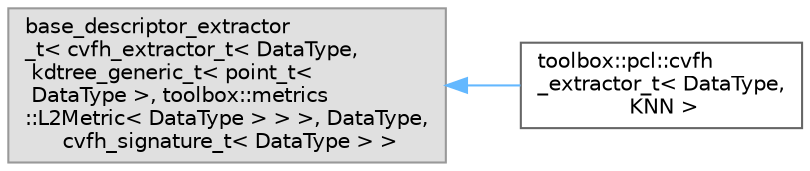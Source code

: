 digraph "Graphical Class Hierarchy"
{
 // LATEX_PDF_SIZE
  bgcolor="transparent";
  edge [fontname=Helvetica,fontsize=10,labelfontname=Helvetica,labelfontsize=10];
  node [fontname=Helvetica,fontsize=10,shape=box,height=0.2,width=0.4];
  rankdir="LR";
  Node0 [id="Node000000",label="base_descriptor_extractor\l_t\< cvfh_extractor_t\< DataType,\l kdtree_generic_t\< point_t\<\l DataType \>, toolbox::metrics\l::L2Metric\< DataType \> \> \>, DataType,\l cvfh_signature_t\< DataType \> \>",height=0.2,width=0.4,color="grey60", fillcolor="#E0E0E0", style="filled",tooltip=" "];
  Node0 -> Node1 [id="edge1_Node000000_Node000001",dir="back",color="steelblue1",style="solid",tooltip=" "];
  Node1 [id="Node000001",label="toolbox::pcl::cvfh\l_extractor_t\< DataType,\l KNN \>",height=0.2,width=0.4,color="grey40", fillcolor="white", style="filled",URL="$classtoolbox_1_1pcl_1_1cvfh__extractor__t.html",tooltip=" "];
}
